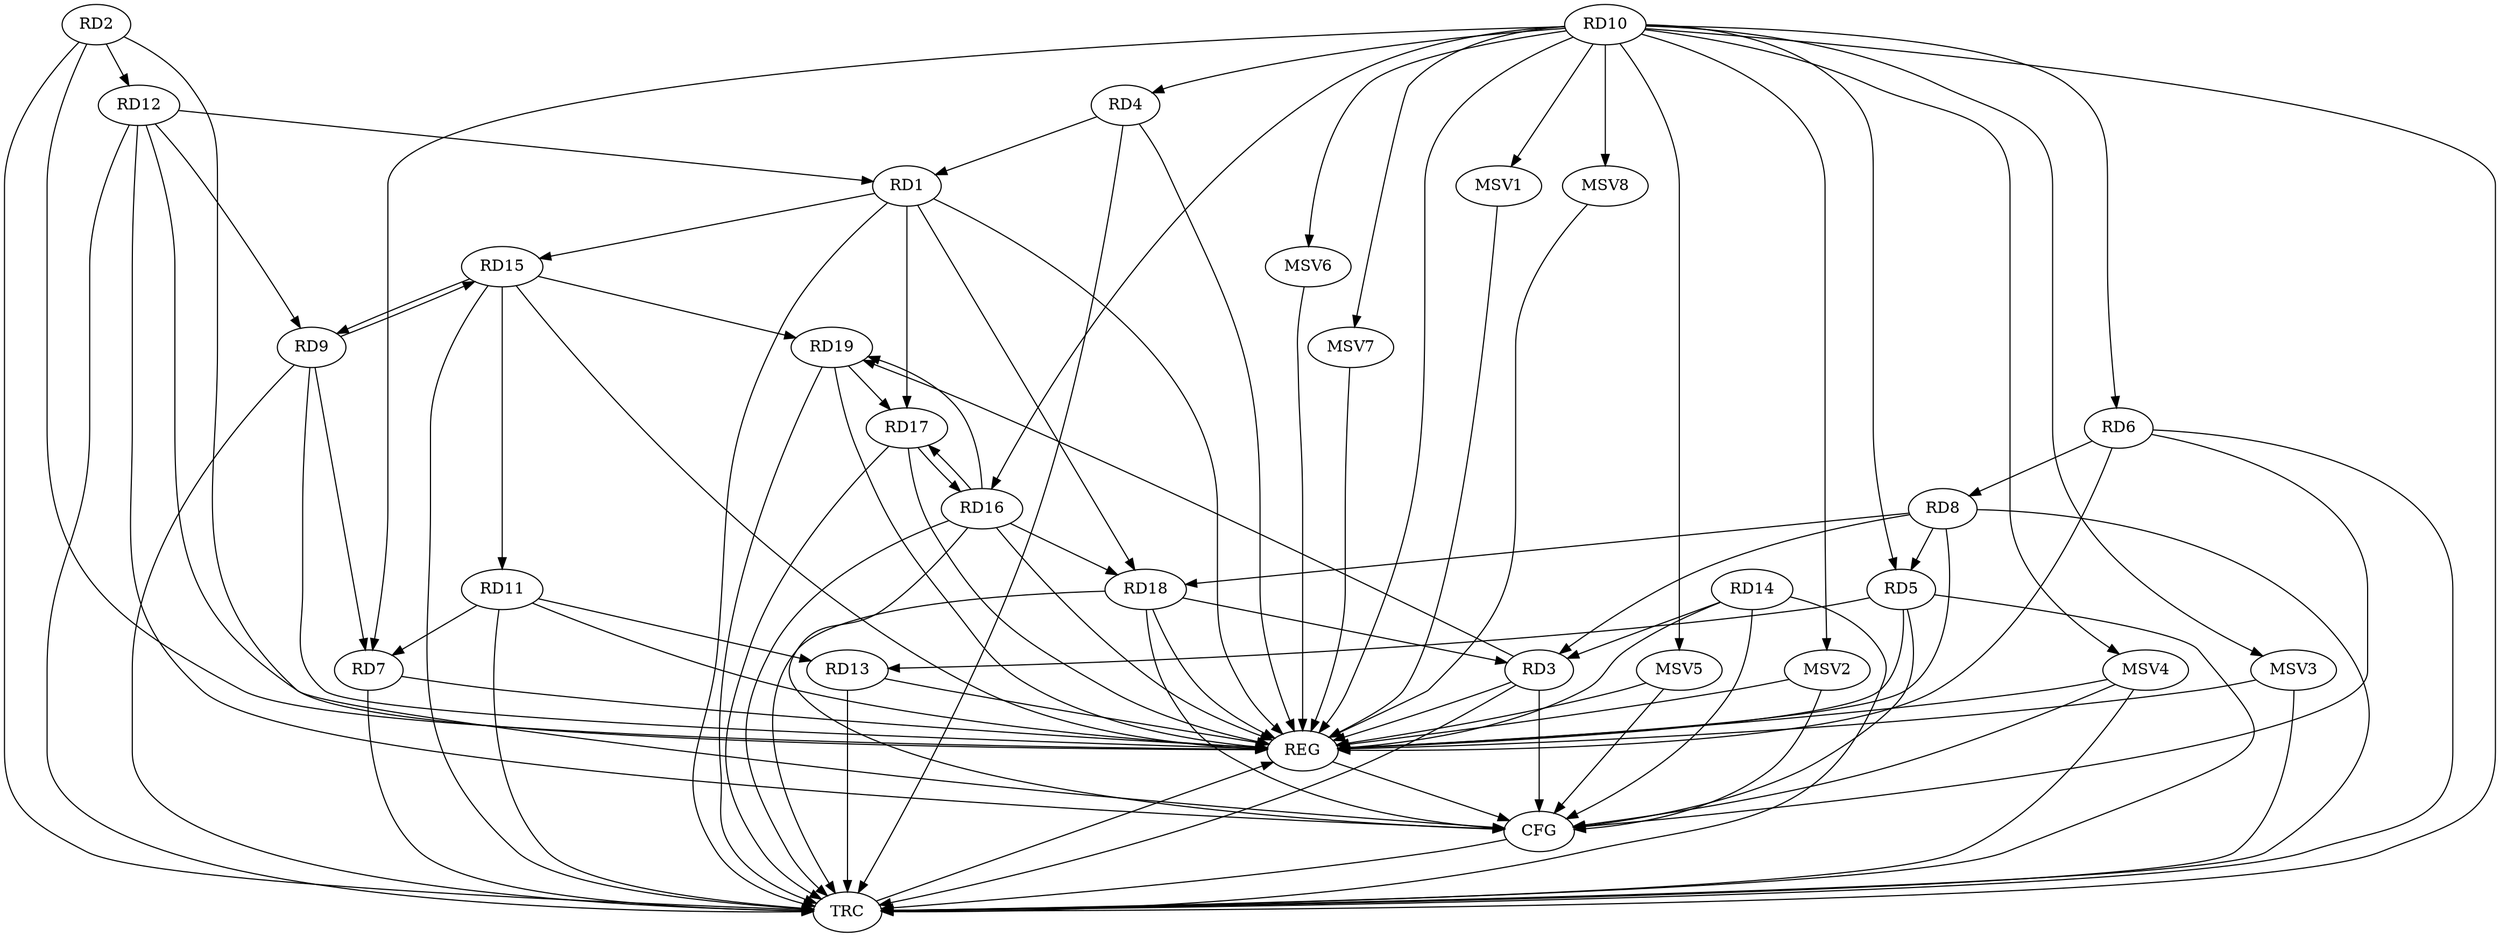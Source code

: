 strict digraph G {
  RD1 [ label="RD1" ];
  RD2 [ label="RD2" ];
  RD3 [ label="RD3" ];
  RD4 [ label="RD4" ];
  RD5 [ label="RD5" ];
  RD6 [ label="RD6" ];
  RD7 [ label="RD7" ];
  RD8 [ label="RD8" ];
  RD9 [ label="RD9" ];
  RD10 [ label="RD10" ];
  RD11 [ label="RD11" ];
  RD12 [ label="RD12" ];
  RD13 [ label="RD13" ];
  RD14 [ label="RD14" ];
  RD15 [ label="RD15" ];
  RD16 [ label="RD16" ];
  RD17 [ label="RD17" ];
  RD18 [ label="RD18" ];
  RD19 [ label="RD19" ];
  REG [ label="REG" ];
  CFG [ label="CFG" ];
  TRC [ label="TRC" ];
  MSV1 [ label="MSV1" ];
  MSV2 [ label="MSV2" ];
  MSV3 [ label="MSV3" ];
  MSV4 [ label="MSV4" ];
  MSV5 [ label="MSV5" ];
  MSV6 [ label="MSV6" ];
  MSV7 [ label="MSV7" ];
  MSV8 [ label="MSV8" ];
  RD4 -> RD1;
  RD12 -> RD1;
  RD1 -> RD15;
  RD1 -> RD17;
  RD1 -> RD18;
  RD2 -> RD12;
  RD8 -> RD3;
  RD14 -> RD3;
  RD18 -> RD3;
  RD3 -> RD19;
  RD10 -> RD4;
  RD8 -> RD5;
  RD10 -> RD5;
  RD5 -> RD13;
  RD6 -> RD8;
  RD10 -> RD6;
  RD9 -> RD7;
  RD10 -> RD7;
  RD11 -> RD7;
  RD8 -> RD18;
  RD12 -> RD9;
  RD9 -> RD15;
  RD15 -> RD9;
  RD10 -> RD16;
  RD11 -> RD13;
  RD15 -> RD11;
  RD15 -> RD19;
  RD16 -> RD17;
  RD17 -> RD16;
  RD16 -> RD18;
  RD16 -> RD19;
  RD19 -> RD17;
  RD1 -> REG;
  RD2 -> REG;
  RD3 -> REG;
  RD4 -> REG;
  RD5 -> REG;
  RD6 -> REG;
  RD7 -> REG;
  RD8 -> REG;
  RD9 -> REG;
  RD10 -> REG;
  RD11 -> REG;
  RD12 -> REG;
  RD13 -> REG;
  RD14 -> REG;
  RD15 -> REG;
  RD16 -> REG;
  RD17 -> REG;
  RD18 -> REG;
  RD19 -> REG;
  RD14 -> CFG;
  RD12 -> CFG;
  RD5 -> CFG;
  RD3 -> CFG;
  RD18 -> CFG;
  RD6 -> CFG;
  RD2 -> CFG;
  RD16 -> CFG;
  REG -> CFG;
  RD1 -> TRC;
  RD2 -> TRC;
  RD3 -> TRC;
  RD4 -> TRC;
  RD5 -> TRC;
  RD6 -> TRC;
  RD7 -> TRC;
  RD8 -> TRC;
  RD9 -> TRC;
  RD10 -> TRC;
  RD11 -> TRC;
  RD12 -> TRC;
  RD13 -> TRC;
  RD14 -> TRC;
  RD15 -> TRC;
  RD16 -> TRC;
  RD17 -> TRC;
  RD18 -> TRC;
  RD19 -> TRC;
  CFG -> TRC;
  TRC -> REG;
  RD10 -> MSV1;
  MSV1 -> REG;
  RD10 -> MSV2;
  MSV2 -> REG;
  MSV2 -> CFG;
  RD10 -> MSV3;
  MSV3 -> REG;
  MSV3 -> TRC;
  RD10 -> MSV4;
  RD10 -> MSV5;
  RD10 -> MSV6;
  RD10 -> MSV7;
  MSV4 -> REG;
  MSV4 -> TRC;
  MSV4 -> CFG;
  MSV5 -> REG;
  MSV5 -> CFG;
  MSV6 -> REG;
  MSV7 -> REG;
  RD10 -> MSV8;
  MSV8 -> REG;
}

